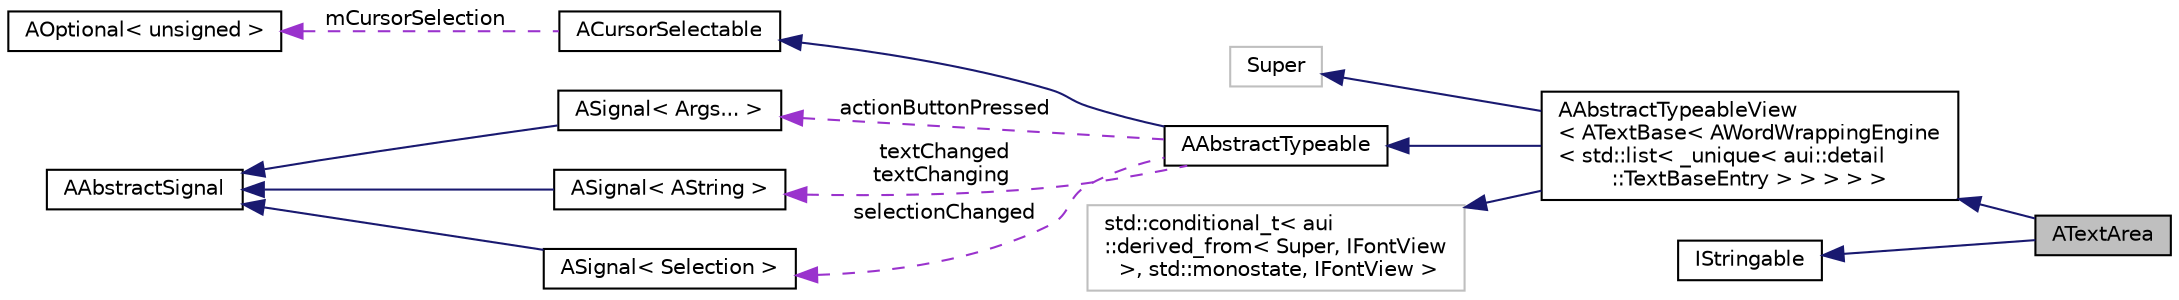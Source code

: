 digraph "ATextArea"
{
 // LATEX_PDF_SIZE
  edge [fontname="Helvetica",fontsize="10",labelfontname="Helvetica",labelfontsize="10"];
  node [fontname="Helvetica",fontsize="10",shape=record];
  rankdir="LR";
  Node1 [label="ATextArea",height=0.2,width=0.4,color="black", fillcolor="grey75", style="filled", fontcolor="black",tooltip="Multiline text input area."];
  Node2 -> Node1 [dir="back",color="midnightblue",fontsize="10",style="solid",fontname="Helvetica"];
  Node2 [label="AAbstractTypeableView\l\< ATextBase\< AWordWrappingEngine\l\< std::list\< _unique\< aui::detail\l::TextBaseEntry \> \> \> \> \>",height=0.2,width=0.4,color="black", fillcolor="white", style="filled",URL="$classAAbstractTypeableView.html",tooltip=" "];
  Node3 -> Node2 [dir="back",color="midnightblue",fontsize="10",style="solid",fontname="Helvetica"];
  Node3 [label="Super",height=0.2,width=0.4,color="grey75", fillcolor="white", style="filled",tooltip=" "];
  Node4 -> Node2 [dir="back",color="midnightblue",fontsize="10",style="solid",fontname="Helvetica"];
  Node4 [label="AAbstractTypeable",height=0.2,width=0.4,color="black", fillcolor="white", style="filled",URL="$classAAbstractTypeable.html",tooltip="Base class for AAbstractTypeableView which is template class."];
  Node5 -> Node4 [dir="back",color="midnightblue",fontsize="10",style="solid",fontname="Helvetica"];
  Node5 [label="ACursorSelectable",height=0.2,width=0.4,color="black", fillcolor="white", style="filled",URL="$classACursorSelectable.html",tooltip=" "];
  Node6 -> Node5 [dir="back",color="darkorchid3",fontsize="10",style="dashed",label=" mCursorSelection" ,fontname="Helvetica"];
  Node6 [label="AOptional\< unsigned \>",height=0.2,width=0.4,color="black", fillcolor="white", style="filled",URL="$classAOptional.html",tooltip=" "];
  Node7 -> Node4 [dir="back",color="darkorchid3",fontsize="10",style="dashed",label=" actionButtonPressed" ,fontname="Helvetica"];
  Node7 [label="ASignal\< Args... \>",height=0.2,width=0.4,color="black", fillcolor="white", style="filled",URL="$classASignal.html",tooltip=" "];
  Node8 -> Node7 [dir="back",color="midnightblue",fontsize="10",style="solid",fontname="Helvetica"];
  Node8 [label="AAbstractSignal",height=0.2,width=0.4,color="black", fillcolor="white", style="filled",URL="$classAAbstractSignal.html",tooltip="Base class for signal."];
  Node9 -> Node4 [dir="back",color="darkorchid3",fontsize="10",style="dashed",label=" textChanged\ntextChanging" ,fontname="Helvetica"];
  Node9 [label="ASignal\< AString \>",height=0.2,width=0.4,color="black", fillcolor="white", style="filled",URL="$classASignal.html",tooltip=" "];
  Node8 -> Node9 [dir="back",color="midnightblue",fontsize="10",style="solid",fontname="Helvetica"];
  Node10 -> Node4 [dir="back",color="darkorchid3",fontsize="10",style="dashed",label=" selectionChanged" ,fontname="Helvetica"];
  Node10 [label="ASignal\< Selection \>",height=0.2,width=0.4,color="black", fillcolor="white", style="filled",URL="$classASignal.html",tooltip=" "];
  Node8 -> Node10 [dir="back",color="midnightblue",fontsize="10",style="solid",fontname="Helvetica"];
  Node11 -> Node2 [dir="back",color="midnightblue",fontsize="10",style="solid",fontname="Helvetica"];
  Node11 [label="std::conditional_t\< aui\l::derived_from\< Super, IFontView\l \>, std::monostate, IFontView \>",height=0.2,width=0.4,color="grey75", fillcolor="white", style="filled",tooltip=" "];
  Node12 -> Node1 [dir="back",color="midnightblue",fontsize="10",style="solid",fontname="Helvetica"];
  Node12 [label="IStringable",height=0.2,width=0.4,color="black", fillcolor="white", style="filled",URL="$classIStringable.html",tooltip="Object that can be converted to string."];
}
